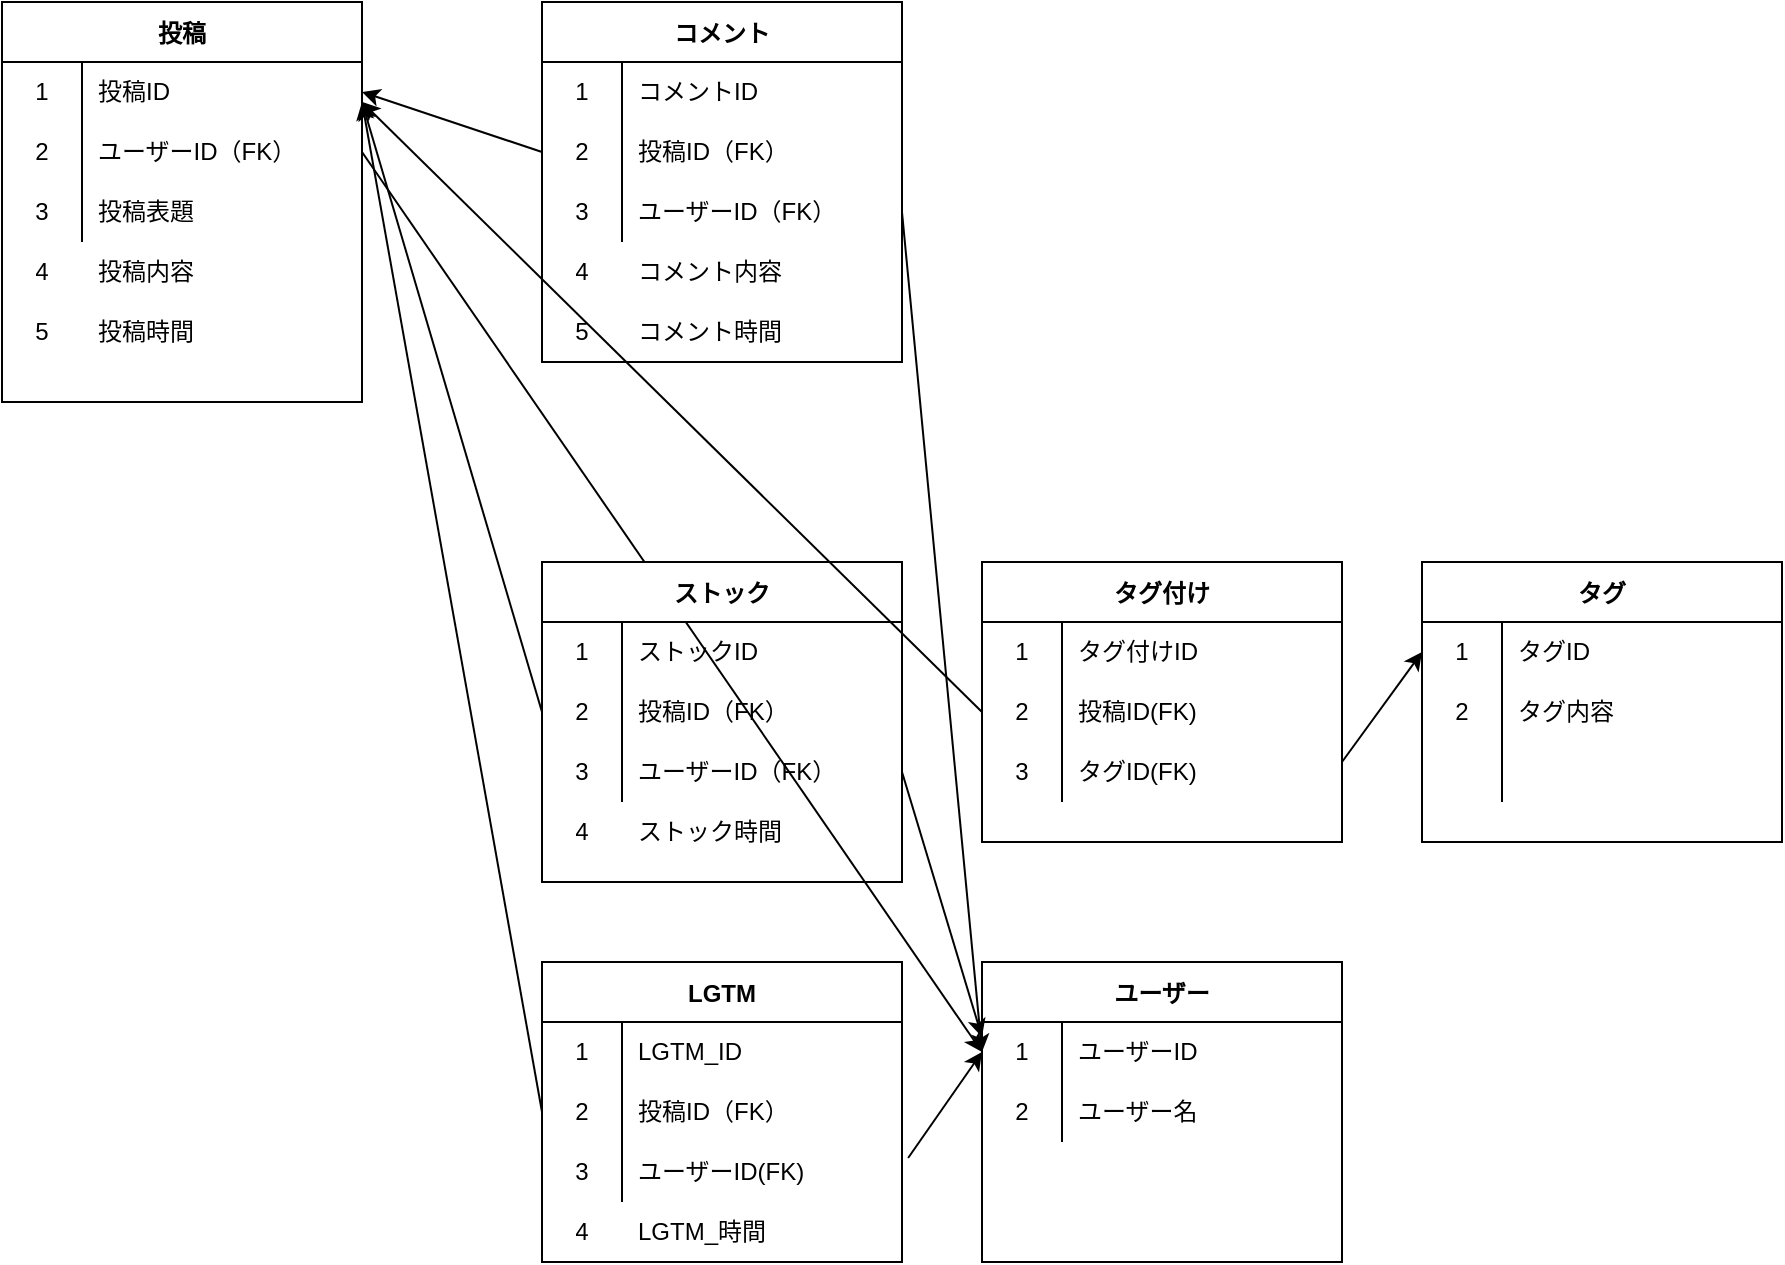 <mxfile version="17.5.0" type="device"><diagram id="URUoAkqywoLQOnohZlNV" name="Page-1"><mxGraphModel dx="946" dy="614" grid="1" gridSize="10" guides="1" tooltips="1" connect="1" arrows="1" fold="1" page="1" pageScale="1" pageWidth="1169" pageHeight="827" math="0" shadow="0"><root><mxCell id="0"/><mxCell id="1" parent="0"/><mxCell id="1YnVjA4-7KcpJ3XPoYUU-2" value="投稿" style="shape=table;startSize=30;container=1;collapsible=0;childLayout=tableLayout;fixedRows=1;rowLines=0;fontStyle=1;" vertex="1" parent="1"><mxGeometry x="120" y="80" width="180" height="200" as="geometry"/></mxCell><mxCell id="1YnVjA4-7KcpJ3XPoYUU-3" value="" style="shape=tableRow;horizontal=0;startSize=0;swimlaneHead=0;swimlaneBody=0;top=0;left=0;bottom=0;right=0;collapsible=0;dropTarget=0;fillColor=none;points=[[0,0.5],[1,0.5]];portConstraint=eastwest;" vertex="1" parent="1YnVjA4-7KcpJ3XPoYUU-2"><mxGeometry y="30" width="180" height="30" as="geometry"/></mxCell><mxCell id="1YnVjA4-7KcpJ3XPoYUU-4" value="1" style="shape=partialRectangle;html=1;whiteSpace=wrap;connectable=0;fillColor=none;top=0;left=0;bottom=0;right=0;overflow=hidden;pointerEvents=1;" vertex="1" parent="1YnVjA4-7KcpJ3XPoYUU-3"><mxGeometry width="40" height="30" as="geometry"><mxRectangle width="40" height="30" as="alternateBounds"/></mxGeometry></mxCell><mxCell id="1YnVjA4-7KcpJ3XPoYUU-5" value="投稿ID" style="shape=partialRectangle;html=1;whiteSpace=wrap;connectable=0;fillColor=none;top=0;left=0;bottom=0;right=0;align=left;spacingLeft=6;overflow=hidden;" vertex="1" parent="1YnVjA4-7KcpJ3XPoYUU-3"><mxGeometry x="40" width="140" height="30" as="geometry"><mxRectangle width="140" height="30" as="alternateBounds"/></mxGeometry></mxCell><mxCell id="1YnVjA4-7KcpJ3XPoYUU-6" value="" style="shape=tableRow;horizontal=0;startSize=0;swimlaneHead=0;swimlaneBody=0;top=0;left=0;bottom=0;right=0;collapsible=0;dropTarget=0;fillColor=none;points=[[0,0.5],[1,0.5]];portConstraint=eastwest;" vertex="1" parent="1YnVjA4-7KcpJ3XPoYUU-2"><mxGeometry y="60" width="180" height="30" as="geometry"/></mxCell><mxCell id="1YnVjA4-7KcpJ3XPoYUU-7" value="2" style="shape=partialRectangle;html=1;whiteSpace=wrap;connectable=0;fillColor=none;top=0;left=0;bottom=0;right=0;overflow=hidden;" vertex="1" parent="1YnVjA4-7KcpJ3XPoYUU-6"><mxGeometry width="40" height="30" as="geometry"><mxRectangle width="40" height="30" as="alternateBounds"/></mxGeometry></mxCell><mxCell id="1YnVjA4-7KcpJ3XPoYUU-8" value="ユーザーID（FK）" style="shape=partialRectangle;html=1;whiteSpace=wrap;connectable=0;fillColor=none;top=0;left=0;bottom=0;right=0;align=left;spacingLeft=6;overflow=hidden;" vertex="1" parent="1YnVjA4-7KcpJ3XPoYUU-6"><mxGeometry x="40" width="140" height="30" as="geometry"><mxRectangle width="140" height="30" as="alternateBounds"/></mxGeometry></mxCell><mxCell id="1YnVjA4-7KcpJ3XPoYUU-9" value="" style="shape=tableRow;horizontal=0;startSize=0;swimlaneHead=0;swimlaneBody=0;top=0;left=0;bottom=0;right=0;collapsible=0;dropTarget=0;fillColor=none;points=[[0,0.5],[1,0.5]];portConstraint=eastwest;" vertex="1" parent="1YnVjA4-7KcpJ3XPoYUU-2"><mxGeometry y="90" width="180" height="30" as="geometry"/></mxCell><mxCell id="1YnVjA4-7KcpJ3XPoYUU-10" value="3" style="shape=partialRectangle;html=1;whiteSpace=wrap;connectable=0;fillColor=none;top=0;left=0;bottom=0;right=0;overflow=hidden;" vertex="1" parent="1YnVjA4-7KcpJ3XPoYUU-9"><mxGeometry width="40" height="30" as="geometry"><mxRectangle width="40" height="30" as="alternateBounds"/></mxGeometry></mxCell><mxCell id="1YnVjA4-7KcpJ3XPoYUU-11" value="投稿表題" style="shape=partialRectangle;html=1;whiteSpace=wrap;connectable=0;fillColor=none;top=0;left=0;bottom=0;right=0;align=left;spacingLeft=6;overflow=hidden;" vertex="1" parent="1YnVjA4-7KcpJ3XPoYUU-9"><mxGeometry x="40" width="140" height="30" as="geometry"><mxRectangle width="140" height="30" as="alternateBounds"/></mxGeometry></mxCell><mxCell id="1YnVjA4-7KcpJ3XPoYUU-12" value="投稿内容" style="shape=partialRectangle;html=1;whiteSpace=wrap;connectable=0;fillColor=none;top=0;left=0;bottom=0;right=0;align=left;spacingLeft=6;overflow=hidden;" vertex="1" parent="1"><mxGeometry x="160" y="200" width="140" height="30" as="geometry"><mxRectangle width="140" height="30" as="alternateBounds"/></mxGeometry></mxCell><mxCell id="1YnVjA4-7KcpJ3XPoYUU-13" value="4" style="shape=partialRectangle;html=1;whiteSpace=wrap;connectable=0;fillColor=none;top=0;left=0;bottom=0;right=0;overflow=hidden;" vertex="1" parent="1"><mxGeometry x="120" y="200" width="40" height="30" as="geometry"><mxRectangle width="40" height="30" as="alternateBounds"/></mxGeometry></mxCell><mxCell id="1YnVjA4-7KcpJ3XPoYUU-14" value="5" style="shape=partialRectangle;html=1;whiteSpace=wrap;connectable=0;fillColor=none;top=0;left=0;bottom=0;right=0;overflow=hidden;" vertex="1" parent="1"><mxGeometry x="120" y="230" width="40" height="30" as="geometry"><mxRectangle width="40" height="30" as="alternateBounds"/></mxGeometry></mxCell><mxCell id="1YnVjA4-7KcpJ3XPoYUU-15" value="投稿時間" style="shape=partialRectangle;html=1;whiteSpace=wrap;connectable=0;fillColor=none;top=0;left=0;bottom=0;right=0;align=left;spacingLeft=6;overflow=hidden;" vertex="1" parent="1"><mxGeometry x="160" y="230" width="140" height="30" as="geometry"><mxRectangle width="140" height="30" as="alternateBounds"/></mxGeometry></mxCell><mxCell id="1YnVjA4-7KcpJ3XPoYUU-16" value="" style="shape=partialRectangle;html=1;whiteSpace=wrap;connectable=0;fillColor=none;top=0;left=0;bottom=0;right=0;align=left;spacingLeft=6;overflow=hidden;" vertex="1" parent="1"><mxGeometry x="160" y="260" width="140" height="30" as="geometry"><mxRectangle width="140" height="30" as="alternateBounds"/></mxGeometry></mxCell><mxCell id="1YnVjA4-7KcpJ3XPoYUU-18" value="" style="shape=partialRectangle;html=1;whiteSpace=wrap;connectable=0;fillColor=none;top=0;left=0;bottom=0;right=0;align=left;spacingLeft=6;overflow=hidden;" vertex="1" parent="1"><mxGeometry x="160" y="290" width="140" height="30" as="geometry"><mxRectangle width="140" height="30" as="alternateBounds"/></mxGeometry></mxCell><mxCell id="1YnVjA4-7KcpJ3XPoYUU-19" value="" style="shape=partialRectangle;html=1;whiteSpace=wrap;connectable=0;fillColor=none;top=0;left=0;bottom=0;right=0;overflow=hidden;" vertex="1" parent="1"><mxGeometry x="120" y="290" width="40" height="30" as="geometry"><mxRectangle width="40" height="30" as="alternateBounds"/></mxGeometry></mxCell><mxCell id="1YnVjA4-7KcpJ3XPoYUU-20" value="タグ付け" style="shape=table;startSize=30;container=1;collapsible=0;childLayout=tableLayout;fixedRows=1;rowLines=0;fontStyle=1;" vertex="1" parent="1"><mxGeometry x="610" y="360" width="180" height="140" as="geometry"/></mxCell><mxCell id="1YnVjA4-7KcpJ3XPoYUU-21" value="" style="shape=tableRow;horizontal=0;startSize=0;swimlaneHead=0;swimlaneBody=0;top=0;left=0;bottom=0;right=0;collapsible=0;dropTarget=0;fillColor=none;points=[[0,0.5],[1,0.5]];portConstraint=eastwest;" vertex="1" parent="1YnVjA4-7KcpJ3XPoYUU-20"><mxGeometry y="30" width="180" height="30" as="geometry"/></mxCell><mxCell id="1YnVjA4-7KcpJ3XPoYUU-22" value="1" style="shape=partialRectangle;html=1;whiteSpace=wrap;connectable=0;fillColor=none;top=0;left=0;bottom=0;right=0;overflow=hidden;pointerEvents=1;" vertex="1" parent="1YnVjA4-7KcpJ3XPoYUU-21"><mxGeometry width="40" height="30" as="geometry"><mxRectangle width="40" height="30" as="alternateBounds"/></mxGeometry></mxCell><mxCell id="1YnVjA4-7KcpJ3XPoYUU-23" value="タグ付けID" style="shape=partialRectangle;html=1;whiteSpace=wrap;connectable=0;fillColor=none;top=0;left=0;bottom=0;right=0;align=left;spacingLeft=6;overflow=hidden;" vertex="1" parent="1YnVjA4-7KcpJ3XPoYUU-21"><mxGeometry x="40" width="140" height="30" as="geometry"><mxRectangle width="140" height="30" as="alternateBounds"/></mxGeometry></mxCell><mxCell id="1YnVjA4-7KcpJ3XPoYUU-24" value="" style="shape=tableRow;horizontal=0;startSize=0;swimlaneHead=0;swimlaneBody=0;top=0;left=0;bottom=0;right=0;collapsible=0;dropTarget=0;fillColor=none;points=[[0,0.5],[1,0.5]];portConstraint=eastwest;" vertex="1" parent="1YnVjA4-7KcpJ3XPoYUU-20"><mxGeometry y="60" width="180" height="30" as="geometry"/></mxCell><mxCell id="1YnVjA4-7KcpJ3XPoYUU-25" value="2" style="shape=partialRectangle;html=1;whiteSpace=wrap;connectable=0;fillColor=none;top=0;left=0;bottom=0;right=0;overflow=hidden;" vertex="1" parent="1YnVjA4-7KcpJ3XPoYUU-24"><mxGeometry width="40" height="30" as="geometry"><mxRectangle width="40" height="30" as="alternateBounds"/></mxGeometry></mxCell><mxCell id="1YnVjA4-7KcpJ3XPoYUU-26" value="投稿ID(FK)" style="shape=partialRectangle;html=1;whiteSpace=wrap;connectable=0;fillColor=none;top=0;left=0;bottom=0;right=0;align=left;spacingLeft=6;overflow=hidden;" vertex="1" parent="1YnVjA4-7KcpJ3XPoYUU-24"><mxGeometry x="40" width="140" height="30" as="geometry"><mxRectangle width="140" height="30" as="alternateBounds"/></mxGeometry></mxCell><mxCell id="1YnVjA4-7KcpJ3XPoYUU-27" value="" style="shape=tableRow;horizontal=0;startSize=0;swimlaneHead=0;swimlaneBody=0;top=0;left=0;bottom=0;right=0;collapsible=0;dropTarget=0;fillColor=none;points=[[0,0.5],[1,0.5]];portConstraint=eastwest;" vertex="1" parent="1YnVjA4-7KcpJ3XPoYUU-20"><mxGeometry y="90" width="180" height="30" as="geometry"/></mxCell><mxCell id="1YnVjA4-7KcpJ3XPoYUU-28" value="" style="shape=partialRectangle;html=1;whiteSpace=wrap;connectable=0;fillColor=none;top=0;left=0;bottom=0;right=0;overflow=hidden;" vertex="1" parent="1YnVjA4-7KcpJ3XPoYUU-27"><mxGeometry width="40" height="30" as="geometry"><mxRectangle width="40" height="30" as="alternateBounds"/></mxGeometry></mxCell><mxCell id="1YnVjA4-7KcpJ3XPoYUU-29" value="タグID(FK)" style="shape=partialRectangle;html=1;whiteSpace=wrap;connectable=0;fillColor=none;top=0;left=0;bottom=0;right=0;align=left;spacingLeft=6;overflow=hidden;" vertex="1" parent="1YnVjA4-7KcpJ3XPoYUU-27"><mxGeometry x="40" width="140" height="30" as="geometry"><mxRectangle width="140" height="30" as="alternateBounds"/></mxGeometry></mxCell><mxCell id="1YnVjA4-7KcpJ3XPoYUU-40" value="4" style="shape=partialRectangle;html=1;whiteSpace=wrap;connectable=0;fillColor=none;top=0;left=0;bottom=0;right=0;overflow=hidden;" vertex="1" parent="1"><mxGeometry x="390" y="200" width="40" height="30" as="geometry"><mxRectangle width="40" height="30" as="alternateBounds"/></mxGeometry></mxCell><mxCell id="1YnVjA4-7KcpJ3XPoYUU-41" value="コメント内容" style="shape=partialRectangle;html=1;whiteSpace=wrap;connectable=0;fillColor=none;top=0;left=0;bottom=0;right=0;align=left;spacingLeft=6;overflow=hidden;" vertex="1" parent="1"><mxGeometry x="430" y="200" width="140" height="30" as="geometry"><mxRectangle width="140" height="30" as="alternateBounds"/></mxGeometry></mxCell><mxCell id="1YnVjA4-7KcpJ3XPoYUU-42" value="LGTM" style="shape=table;startSize=30;container=1;collapsible=0;childLayout=tableLayout;fixedRows=1;rowLines=0;fontStyle=1;" vertex="1" parent="1"><mxGeometry x="390" y="560" width="180" height="150" as="geometry"/></mxCell><mxCell id="1YnVjA4-7KcpJ3XPoYUU-43" value="" style="shape=tableRow;horizontal=0;startSize=0;swimlaneHead=0;swimlaneBody=0;top=0;left=0;bottom=0;right=0;collapsible=0;dropTarget=0;fillColor=none;points=[[0,0.5],[1,0.5]];portConstraint=eastwest;" vertex="1" parent="1YnVjA4-7KcpJ3XPoYUU-42"><mxGeometry y="30" width="180" height="30" as="geometry"/></mxCell><mxCell id="1YnVjA4-7KcpJ3XPoYUU-44" value="1" style="shape=partialRectangle;html=1;whiteSpace=wrap;connectable=0;fillColor=none;top=0;left=0;bottom=0;right=0;overflow=hidden;pointerEvents=1;" vertex="1" parent="1YnVjA4-7KcpJ3XPoYUU-43"><mxGeometry width="40" height="30" as="geometry"><mxRectangle width="40" height="30" as="alternateBounds"/></mxGeometry></mxCell><mxCell id="1YnVjA4-7KcpJ3XPoYUU-45" value="LGTM_ID" style="shape=partialRectangle;html=1;whiteSpace=wrap;connectable=0;fillColor=none;top=0;left=0;bottom=0;right=0;align=left;spacingLeft=6;overflow=hidden;" vertex="1" parent="1YnVjA4-7KcpJ3XPoYUU-43"><mxGeometry x="40" width="140" height="30" as="geometry"><mxRectangle width="140" height="30" as="alternateBounds"/></mxGeometry></mxCell><mxCell id="1YnVjA4-7KcpJ3XPoYUU-46" value="" style="shape=tableRow;horizontal=0;startSize=0;swimlaneHead=0;swimlaneBody=0;top=0;left=0;bottom=0;right=0;collapsible=0;dropTarget=0;fillColor=none;points=[[0,0.5],[1,0.5]];portConstraint=eastwest;" vertex="1" parent="1YnVjA4-7KcpJ3XPoYUU-42"><mxGeometry y="60" width="180" height="30" as="geometry"/></mxCell><mxCell id="1YnVjA4-7KcpJ3XPoYUU-47" value="2" style="shape=partialRectangle;html=1;whiteSpace=wrap;connectable=0;fillColor=none;top=0;left=0;bottom=0;right=0;overflow=hidden;" vertex="1" parent="1YnVjA4-7KcpJ3XPoYUU-46"><mxGeometry width="40" height="30" as="geometry"><mxRectangle width="40" height="30" as="alternateBounds"/></mxGeometry></mxCell><mxCell id="1YnVjA4-7KcpJ3XPoYUU-48" value="投稿ID（FK）" style="shape=partialRectangle;html=1;whiteSpace=wrap;connectable=0;fillColor=none;top=0;left=0;bottom=0;right=0;align=left;spacingLeft=6;overflow=hidden;" vertex="1" parent="1YnVjA4-7KcpJ3XPoYUU-46"><mxGeometry x="40" width="140" height="30" as="geometry"><mxRectangle width="140" height="30" as="alternateBounds"/></mxGeometry></mxCell><mxCell id="1YnVjA4-7KcpJ3XPoYUU-49" value="" style="shape=tableRow;horizontal=0;startSize=0;swimlaneHead=0;swimlaneBody=0;top=0;left=0;bottom=0;right=0;collapsible=0;dropTarget=0;fillColor=none;points=[[0,0.5],[1,0.5]];portConstraint=eastwest;" vertex="1" parent="1YnVjA4-7KcpJ3XPoYUU-42"><mxGeometry y="90" width="180" height="30" as="geometry"/></mxCell><mxCell id="1YnVjA4-7KcpJ3XPoYUU-50" value="3" style="shape=partialRectangle;html=1;whiteSpace=wrap;connectable=0;fillColor=none;top=0;left=0;bottom=0;right=0;overflow=hidden;" vertex="1" parent="1YnVjA4-7KcpJ3XPoYUU-49"><mxGeometry width="40" height="30" as="geometry"><mxRectangle width="40" height="30" as="alternateBounds"/></mxGeometry></mxCell><mxCell id="1YnVjA4-7KcpJ3XPoYUU-51" value="ユーザーID(FK)" style="shape=partialRectangle;html=1;whiteSpace=wrap;connectable=0;fillColor=none;top=0;left=0;bottom=0;right=0;align=left;spacingLeft=6;overflow=hidden;" vertex="1" parent="1YnVjA4-7KcpJ3XPoYUU-49"><mxGeometry x="40" width="140" height="30" as="geometry"><mxRectangle width="140" height="30" as="alternateBounds"/></mxGeometry></mxCell><mxCell id="1YnVjA4-7KcpJ3XPoYUU-62" value="ユーザー" style="shape=table;startSize=30;container=1;collapsible=0;childLayout=tableLayout;fixedRows=1;rowLines=0;fontStyle=1;" vertex="1" parent="1"><mxGeometry x="610" y="560" width="180" height="150" as="geometry"/></mxCell><mxCell id="1YnVjA4-7KcpJ3XPoYUU-63" value="" style="shape=tableRow;horizontal=0;startSize=0;swimlaneHead=0;swimlaneBody=0;top=0;left=0;bottom=0;right=0;collapsible=0;dropTarget=0;fillColor=none;points=[[0,0.5],[1,0.5]];portConstraint=eastwest;" vertex="1" parent="1YnVjA4-7KcpJ3XPoYUU-62"><mxGeometry y="30" width="180" height="30" as="geometry"/></mxCell><mxCell id="1YnVjA4-7KcpJ3XPoYUU-64" value="1" style="shape=partialRectangle;html=1;whiteSpace=wrap;connectable=0;fillColor=none;top=0;left=0;bottom=0;right=0;overflow=hidden;pointerEvents=1;" vertex="1" parent="1YnVjA4-7KcpJ3XPoYUU-63"><mxGeometry width="40" height="30" as="geometry"><mxRectangle width="40" height="30" as="alternateBounds"/></mxGeometry></mxCell><mxCell id="1YnVjA4-7KcpJ3XPoYUU-65" value="ユーザーID" style="shape=partialRectangle;html=1;whiteSpace=wrap;connectable=0;fillColor=none;top=0;left=0;bottom=0;right=0;align=left;spacingLeft=6;overflow=hidden;" vertex="1" parent="1YnVjA4-7KcpJ3XPoYUU-63"><mxGeometry x="40" width="140" height="30" as="geometry"><mxRectangle width="140" height="30" as="alternateBounds"/></mxGeometry></mxCell><mxCell id="1YnVjA4-7KcpJ3XPoYUU-66" value="" style="shape=tableRow;horizontal=0;startSize=0;swimlaneHead=0;swimlaneBody=0;top=0;left=0;bottom=0;right=0;collapsible=0;dropTarget=0;fillColor=none;points=[[0,0.5],[1,0.5]];portConstraint=eastwest;" vertex="1" parent="1YnVjA4-7KcpJ3XPoYUU-62"><mxGeometry y="60" width="180" height="30" as="geometry"/></mxCell><mxCell id="1YnVjA4-7KcpJ3XPoYUU-67" value="2" style="shape=partialRectangle;html=1;whiteSpace=wrap;connectable=0;fillColor=none;top=0;left=0;bottom=0;right=0;overflow=hidden;" vertex="1" parent="1YnVjA4-7KcpJ3XPoYUU-66"><mxGeometry width="40" height="30" as="geometry"><mxRectangle width="40" height="30" as="alternateBounds"/></mxGeometry></mxCell><mxCell id="1YnVjA4-7KcpJ3XPoYUU-68" value="ユーザー名" style="shape=partialRectangle;html=1;whiteSpace=wrap;connectable=0;fillColor=none;top=0;left=0;bottom=0;right=0;align=left;spacingLeft=6;overflow=hidden;" vertex="1" parent="1YnVjA4-7KcpJ3XPoYUU-66"><mxGeometry x="40" width="140" height="30" as="geometry"><mxRectangle width="140" height="30" as="alternateBounds"/></mxGeometry></mxCell><mxCell id="1YnVjA4-7KcpJ3XPoYUU-72" value="4" style="shape=partialRectangle;html=1;whiteSpace=wrap;connectable=0;fillColor=none;top=0;left=0;bottom=0;right=0;overflow=hidden;" vertex="1" parent="1"><mxGeometry x="390" y="680" width="40" height="30" as="geometry"><mxRectangle width="40" height="30" as="alternateBounds"/></mxGeometry></mxCell><mxCell id="1YnVjA4-7KcpJ3XPoYUU-73" value="LGTM_時間" style="shape=partialRectangle;html=1;whiteSpace=wrap;connectable=0;fillColor=none;top=0;left=0;bottom=0;right=0;align=left;spacingLeft=6;overflow=hidden;" vertex="1" parent="1"><mxGeometry x="430" y="680" width="140" height="30" as="geometry"><mxRectangle width="140" height="30" as="alternateBounds"/></mxGeometry></mxCell><mxCell id="1YnVjA4-7KcpJ3XPoYUU-74" value="5" style="shape=partialRectangle;html=1;whiteSpace=wrap;connectable=0;fillColor=none;top=0;left=0;bottom=0;right=0;overflow=hidden;" vertex="1" parent="1"><mxGeometry x="390" y="230" width="40" height="30" as="geometry"><mxRectangle width="40" height="30" as="alternateBounds"/></mxGeometry></mxCell><mxCell id="1YnVjA4-7KcpJ3XPoYUU-75" value="コメント時間" style="shape=partialRectangle;html=1;whiteSpace=wrap;connectable=0;fillColor=none;top=0;left=0;bottom=0;right=0;align=left;spacingLeft=6;overflow=hidden;" vertex="1" parent="1"><mxGeometry x="430" y="230" width="140" height="30" as="geometry"><mxRectangle width="140" height="30" as="alternateBounds"/></mxGeometry></mxCell><mxCell id="1YnVjA4-7KcpJ3XPoYUU-76" value="" style="endArrow=classic;html=1;rounded=0;entryX=1;entryY=0.5;entryDx=0;entryDy=0;exitX=0;exitY=0.5;exitDx=0;exitDy=0;" edge="1" parent="1" source="1YnVjA4-7KcpJ3XPoYUU-34" target="1YnVjA4-7KcpJ3XPoYUU-3"><mxGeometry width="50" height="50" relative="1" as="geometry"><mxPoint x="390" y="160" as="sourcePoint"/><mxPoint x="440" y="110" as="targetPoint"/></mxGeometry></mxCell><mxCell id="1YnVjA4-7KcpJ3XPoYUU-78" value="" style="endArrow=classic;html=1;rounded=0;exitX=0;exitY=0.5;exitDx=0;exitDy=0;" edge="1" parent="1" source="1YnVjA4-7KcpJ3XPoYUU-56"><mxGeometry width="50" height="50" relative="1" as="geometry"><mxPoint x="310" y="165" as="sourcePoint"/><mxPoint x="300" y="130" as="targetPoint"/></mxGeometry></mxCell><mxCell id="1YnVjA4-7KcpJ3XPoYUU-79" value="" style="endArrow=classic;html=1;rounded=0;entryX=0;entryY=0.5;entryDx=0;entryDy=0;exitX=1;exitY=0.5;exitDx=0;exitDy=0;" edge="1" parent="1" source="1YnVjA4-7KcpJ3XPoYUU-6" target="1YnVjA4-7KcpJ3XPoYUU-63"><mxGeometry width="50" height="50" relative="1" as="geometry"><mxPoint x="320" y="160" as="sourcePoint"/><mxPoint x="310" y="140" as="targetPoint"/></mxGeometry></mxCell><mxCell id="1YnVjA4-7KcpJ3XPoYUU-80" value="" style="endArrow=classic;html=1;rounded=0;exitX=1;exitY=0.5;exitDx=0;exitDy=0;entryX=0;entryY=0.25;entryDx=0;entryDy=0;" edge="1" parent="1" source="1YnVjA4-7KcpJ3XPoYUU-59" target="1YnVjA4-7KcpJ3XPoYUU-62"><mxGeometry width="50" height="50" relative="1" as="geometry"><mxPoint x="310" y="165" as="sourcePoint"/><mxPoint x="620" y="440" as="targetPoint"/></mxGeometry></mxCell><mxCell id="1YnVjA4-7KcpJ3XPoYUU-52" value="ストック" style="shape=table;startSize=30;container=1;collapsible=0;childLayout=tableLayout;fixedRows=1;rowLines=0;fontStyle=1;" vertex="1" parent="1"><mxGeometry x="390" y="360" width="180" height="160" as="geometry"/></mxCell><mxCell id="1YnVjA4-7KcpJ3XPoYUU-53" value="" style="shape=tableRow;horizontal=0;startSize=0;swimlaneHead=0;swimlaneBody=0;top=0;left=0;bottom=0;right=0;collapsible=0;dropTarget=0;fillColor=none;points=[[0,0.5],[1,0.5]];portConstraint=eastwest;" vertex="1" parent="1YnVjA4-7KcpJ3XPoYUU-52"><mxGeometry y="30" width="180" height="30" as="geometry"/></mxCell><mxCell id="1YnVjA4-7KcpJ3XPoYUU-54" value="1" style="shape=partialRectangle;html=1;whiteSpace=wrap;connectable=0;fillColor=none;top=0;left=0;bottom=0;right=0;overflow=hidden;pointerEvents=1;" vertex="1" parent="1YnVjA4-7KcpJ3XPoYUU-53"><mxGeometry width="40" height="30" as="geometry"><mxRectangle width="40" height="30" as="alternateBounds"/></mxGeometry></mxCell><mxCell id="1YnVjA4-7KcpJ3XPoYUU-55" value="ストックID" style="shape=partialRectangle;html=1;whiteSpace=wrap;connectable=0;fillColor=none;top=0;left=0;bottom=0;right=0;align=left;spacingLeft=6;overflow=hidden;" vertex="1" parent="1YnVjA4-7KcpJ3XPoYUU-53"><mxGeometry x="40" width="140" height="30" as="geometry"><mxRectangle width="140" height="30" as="alternateBounds"/></mxGeometry></mxCell><mxCell id="1YnVjA4-7KcpJ3XPoYUU-56" value="" style="shape=tableRow;horizontal=0;startSize=0;swimlaneHead=0;swimlaneBody=0;top=0;left=0;bottom=0;right=0;collapsible=0;dropTarget=0;fillColor=none;points=[[0,0.5],[1,0.5]];portConstraint=eastwest;" vertex="1" parent="1YnVjA4-7KcpJ3XPoYUU-52"><mxGeometry y="60" width="180" height="30" as="geometry"/></mxCell><mxCell id="1YnVjA4-7KcpJ3XPoYUU-57" value="2" style="shape=partialRectangle;html=1;whiteSpace=wrap;connectable=0;fillColor=none;top=0;left=0;bottom=0;right=0;overflow=hidden;" vertex="1" parent="1YnVjA4-7KcpJ3XPoYUU-56"><mxGeometry width="40" height="30" as="geometry"><mxRectangle width="40" height="30" as="alternateBounds"/></mxGeometry></mxCell><mxCell id="1YnVjA4-7KcpJ3XPoYUU-58" value="投稿ID（FK）" style="shape=partialRectangle;html=1;whiteSpace=wrap;connectable=0;fillColor=none;top=0;left=0;bottom=0;right=0;align=left;spacingLeft=6;overflow=hidden;" vertex="1" parent="1YnVjA4-7KcpJ3XPoYUU-56"><mxGeometry x="40" width="140" height="30" as="geometry"><mxRectangle width="140" height="30" as="alternateBounds"/></mxGeometry></mxCell><mxCell id="1YnVjA4-7KcpJ3XPoYUU-59" value="" style="shape=tableRow;horizontal=0;startSize=0;swimlaneHead=0;swimlaneBody=0;top=0;left=0;bottom=0;right=0;collapsible=0;dropTarget=0;fillColor=none;points=[[0,0.5],[1,0.5]];portConstraint=eastwest;" vertex="1" parent="1YnVjA4-7KcpJ3XPoYUU-52"><mxGeometry y="90" width="180" height="30" as="geometry"/></mxCell><mxCell id="1YnVjA4-7KcpJ3XPoYUU-60" value="3" style="shape=partialRectangle;html=1;whiteSpace=wrap;connectable=0;fillColor=none;top=0;left=0;bottom=0;right=0;overflow=hidden;" vertex="1" parent="1YnVjA4-7KcpJ3XPoYUU-59"><mxGeometry width="40" height="30" as="geometry"><mxRectangle width="40" height="30" as="alternateBounds"/></mxGeometry></mxCell><mxCell id="1YnVjA4-7KcpJ3XPoYUU-61" value="&lt;span&gt;ユーザーID（FK）&lt;/span&gt;" style="shape=partialRectangle;html=1;whiteSpace=wrap;connectable=0;fillColor=none;top=0;left=0;bottom=0;right=0;align=left;spacingLeft=6;overflow=hidden;" vertex="1" parent="1YnVjA4-7KcpJ3XPoYUU-59"><mxGeometry x="40" width="140" height="30" as="geometry"><mxRectangle width="140" height="30" as="alternateBounds"/></mxGeometry></mxCell><mxCell id="1YnVjA4-7KcpJ3XPoYUU-83" value="ストック時間" style="shape=partialRectangle;html=1;whiteSpace=wrap;connectable=0;fillColor=none;top=0;left=0;bottom=0;right=0;align=left;spacingLeft=6;overflow=hidden;" vertex="1" parent="1"><mxGeometry x="430" y="480" width="140" height="30" as="geometry"><mxRectangle width="140" height="30" as="alternateBounds"/></mxGeometry></mxCell><mxCell id="1YnVjA4-7KcpJ3XPoYUU-84" value="4" style="shape=partialRectangle;html=1;whiteSpace=wrap;connectable=0;fillColor=none;top=0;left=0;bottom=0;right=0;overflow=hidden;" vertex="1" parent="1"><mxGeometry x="390" y="480" width="40" height="30" as="geometry"><mxRectangle width="40" height="30" as="alternateBounds"/></mxGeometry></mxCell><mxCell id="1YnVjA4-7KcpJ3XPoYUU-85" value="" style="endArrow=classic;html=1;rounded=0;exitX=0;exitY=0.5;exitDx=0;exitDy=0;" edge="1" parent="1"><mxGeometry width="50" height="50" relative="1" as="geometry"><mxPoint x="390" y="635" as="sourcePoint"/><mxPoint x="300" y="130" as="targetPoint"/></mxGeometry></mxCell><mxCell id="1YnVjA4-7KcpJ3XPoYUU-86" value="" style="endArrow=classic;html=1;rounded=0;exitX=1.017;exitY=0.267;exitDx=0;exitDy=0;entryX=0;entryY=0.5;entryDx=0;entryDy=0;exitPerimeter=0;" edge="1" parent="1" source="1YnVjA4-7KcpJ3XPoYUU-49" target="1YnVjA4-7KcpJ3XPoYUU-63"><mxGeometry width="50" height="50" relative="1" as="geometry"><mxPoint x="580" y="475" as="sourcePoint"/><mxPoint x="628.92" y="458.01" as="targetPoint"/></mxGeometry></mxCell><mxCell id="1YnVjA4-7KcpJ3XPoYUU-87" value="3" style="shape=partialRectangle;html=1;whiteSpace=wrap;connectable=0;fillColor=none;top=0;left=0;bottom=0;right=0;overflow=hidden;" vertex="1" parent="1"><mxGeometry x="610" y="450" width="40" height="30" as="geometry"><mxRectangle width="40" height="30" as="alternateBounds"/></mxGeometry></mxCell><mxCell id="1YnVjA4-7KcpJ3XPoYUU-88" value="" style="endArrow=classic;html=1;rounded=0;exitX=0;exitY=0.5;exitDx=0;exitDy=0;" edge="1" parent="1" source="1YnVjA4-7KcpJ3XPoYUU-24"><mxGeometry width="50" height="50" relative="1" as="geometry"><mxPoint x="400" y="165" as="sourcePoint"/><mxPoint x="300" y="130" as="targetPoint"/></mxGeometry></mxCell><mxCell id="1YnVjA4-7KcpJ3XPoYUU-30" value="コメント" style="shape=table;startSize=30;container=1;collapsible=0;childLayout=tableLayout;fixedRows=1;rowLines=0;fontStyle=1;" vertex="1" parent="1"><mxGeometry x="390" y="80" width="180" height="180" as="geometry"/></mxCell><mxCell id="1YnVjA4-7KcpJ3XPoYUU-31" value="" style="shape=tableRow;horizontal=0;startSize=0;swimlaneHead=0;swimlaneBody=0;top=0;left=0;bottom=0;right=0;collapsible=0;dropTarget=0;fillColor=none;points=[[0,0.5],[1,0.5]];portConstraint=eastwest;" vertex="1" parent="1YnVjA4-7KcpJ3XPoYUU-30"><mxGeometry y="30" width="180" height="30" as="geometry"/></mxCell><mxCell id="1YnVjA4-7KcpJ3XPoYUU-32" value="1" style="shape=partialRectangle;html=1;whiteSpace=wrap;connectable=0;fillColor=none;top=0;left=0;bottom=0;right=0;overflow=hidden;pointerEvents=1;" vertex="1" parent="1YnVjA4-7KcpJ3XPoYUU-31"><mxGeometry width="40" height="30" as="geometry"><mxRectangle width="40" height="30" as="alternateBounds"/></mxGeometry></mxCell><mxCell id="1YnVjA4-7KcpJ3XPoYUU-33" value="コメントID" style="shape=partialRectangle;html=1;whiteSpace=wrap;connectable=0;fillColor=none;top=0;left=0;bottom=0;right=0;align=left;spacingLeft=6;overflow=hidden;" vertex="1" parent="1YnVjA4-7KcpJ3XPoYUU-31"><mxGeometry x="40" width="140" height="30" as="geometry"><mxRectangle width="140" height="30" as="alternateBounds"/></mxGeometry></mxCell><mxCell id="1YnVjA4-7KcpJ3XPoYUU-34" value="" style="shape=tableRow;horizontal=0;startSize=0;swimlaneHead=0;swimlaneBody=0;top=0;left=0;bottom=0;right=0;collapsible=0;dropTarget=0;fillColor=none;points=[[0,0.5],[1,0.5]];portConstraint=eastwest;" vertex="1" parent="1YnVjA4-7KcpJ3XPoYUU-30"><mxGeometry y="60" width="180" height="30" as="geometry"/></mxCell><mxCell id="1YnVjA4-7KcpJ3XPoYUU-35" value="2" style="shape=partialRectangle;html=1;whiteSpace=wrap;connectable=0;fillColor=none;top=0;left=0;bottom=0;right=0;overflow=hidden;" vertex="1" parent="1YnVjA4-7KcpJ3XPoYUU-34"><mxGeometry width="40" height="30" as="geometry"><mxRectangle width="40" height="30" as="alternateBounds"/></mxGeometry></mxCell><mxCell id="1YnVjA4-7KcpJ3XPoYUU-36" value="投稿ID（FK）" style="shape=partialRectangle;html=1;whiteSpace=wrap;connectable=0;fillColor=none;top=0;left=0;bottom=0;right=0;align=left;spacingLeft=6;overflow=hidden;" vertex="1" parent="1YnVjA4-7KcpJ3XPoYUU-34"><mxGeometry x="40" width="140" height="30" as="geometry"><mxRectangle width="140" height="30" as="alternateBounds"/></mxGeometry></mxCell><mxCell id="1YnVjA4-7KcpJ3XPoYUU-37" value="" style="shape=tableRow;horizontal=0;startSize=0;swimlaneHead=0;swimlaneBody=0;top=0;left=0;bottom=0;right=0;collapsible=0;dropTarget=0;fillColor=none;points=[[0,0.5],[1,0.5]];portConstraint=eastwest;" vertex="1" parent="1YnVjA4-7KcpJ3XPoYUU-30"><mxGeometry y="90" width="180" height="30" as="geometry"/></mxCell><mxCell id="1YnVjA4-7KcpJ3XPoYUU-38" value="3" style="shape=partialRectangle;html=1;whiteSpace=wrap;connectable=0;fillColor=none;top=0;left=0;bottom=0;right=0;overflow=hidden;" vertex="1" parent="1YnVjA4-7KcpJ3XPoYUU-37"><mxGeometry width="40" height="30" as="geometry"><mxRectangle width="40" height="30" as="alternateBounds"/></mxGeometry></mxCell><mxCell id="1YnVjA4-7KcpJ3XPoYUU-39" value="ユーザーID（FK）" style="shape=partialRectangle;html=1;whiteSpace=wrap;connectable=0;fillColor=none;top=0;left=0;bottom=0;right=0;align=left;spacingLeft=6;overflow=hidden;" vertex="1" parent="1YnVjA4-7KcpJ3XPoYUU-37"><mxGeometry x="40" width="140" height="30" as="geometry"><mxRectangle width="140" height="30" as="alternateBounds"/></mxGeometry></mxCell><mxCell id="1YnVjA4-7KcpJ3XPoYUU-90" value="" style="endArrow=classic;html=1;rounded=0;exitX=1;exitY=0.5;exitDx=0;exitDy=0;entryX=0;entryY=0.5;entryDx=0;entryDy=0;" edge="1" parent="1" source="1YnVjA4-7KcpJ3XPoYUU-37" target="1YnVjA4-7KcpJ3XPoYUU-63"><mxGeometry width="50" height="50" relative="1" as="geometry"><mxPoint x="580" y="475" as="sourcePoint"/><mxPoint x="630" y="450" as="targetPoint"/></mxGeometry></mxCell><mxCell id="1YnVjA4-7KcpJ3XPoYUU-91" value="タグ" style="shape=table;startSize=30;container=1;collapsible=0;childLayout=tableLayout;fixedRows=1;rowLines=0;fontStyle=1;" vertex="1" parent="1"><mxGeometry x="830" y="360" width="180" height="140" as="geometry"/></mxCell><mxCell id="1YnVjA4-7KcpJ3XPoYUU-92" value="" style="shape=tableRow;horizontal=0;startSize=0;swimlaneHead=0;swimlaneBody=0;top=0;left=0;bottom=0;right=0;collapsible=0;dropTarget=0;fillColor=none;points=[[0,0.5],[1,0.5]];portConstraint=eastwest;" vertex="1" parent="1YnVjA4-7KcpJ3XPoYUU-91"><mxGeometry y="30" width="180" height="30" as="geometry"/></mxCell><mxCell id="1YnVjA4-7KcpJ3XPoYUU-93" value="1" style="shape=partialRectangle;html=1;whiteSpace=wrap;connectable=0;fillColor=none;top=0;left=0;bottom=0;right=0;overflow=hidden;pointerEvents=1;" vertex="1" parent="1YnVjA4-7KcpJ3XPoYUU-92"><mxGeometry width="40" height="30" as="geometry"><mxRectangle width="40" height="30" as="alternateBounds"/></mxGeometry></mxCell><mxCell id="1YnVjA4-7KcpJ3XPoYUU-94" value="タグID" style="shape=partialRectangle;html=1;whiteSpace=wrap;connectable=0;fillColor=none;top=0;left=0;bottom=0;right=0;align=left;spacingLeft=6;overflow=hidden;" vertex="1" parent="1YnVjA4-7KcpJ3XPoYUU-92"><mxGeometry x="40" width="140" height="30" as="geometry"><mxRectangle width="140" height="30" as="alternateBounds"/></mxGeometry></mxCell><mxCell id="1YnVjA4-7KcpJ3XPoYUU-95" value="" style="shape=tableRow;horizontal=0;startSize=0;swimlaneHead=0;swimlaneBody=0;top=0;left=0;bottom=0;right=0;collapsible=0;dropTarget=0;fillColor=none;points=[[0,0.5],[1,0.5]];portConstraint=eastwest;" vertex="1" parent="1YnVjA4-7KcpJ3XPoYUU-91"><mxGeometry y="60" width="180" height="30" as="geometry"/></mxCell><mxCell id="1YnVjA4-7KcpJ3XPoYUU-96" value="2" style="shape=partialRectangle;html=1;whiteSpace=wrap;connectable=0;fillColor=none;top=0;left=0;bottom=0;right=0;overflow=hidden;" vertex="1" parent="1YnVjA4-7KcpJ3XPoYUU-95"><mxGeometry width="40" height="30" as="geometry"><mxRectangle width="40" height="30" as="alternateBounds"/></mxGeometry></mxCell><mxCell id="1YnVjA4-7KcpJ3XPoYUU-97" value="タグ内容" style="shape=partialRectangle;html=1;whiteSpace=wrap;connectable=0;fillColor=none;top=0;left=0;bottom=0;right=0;align=left;spacingLeft=6;overflow=hidden;" vertex="1" parent="1YnVjA4-7KcpJ3XPoYUU-95"><mxGeometry x="40" width="140" height="30" as="geometry"><mxRectangle width="140" height="30" as="alternateBounds"/></mxGeometry></mxCell><mxCell id="1YnVjA4-7KcpJ3XPoYUU-98" value="" style="shape=tableRow;horizontal=0;startSize=0;swimlaneHead=0;swimlaneBody=0;top=0;left=0;bottom=0;right=0;collapsible=0;dropTarget=0;fillColor=none;points=[[0,0.5],[1,0.5]];portConstraint=eastwest;" vertex="1" parent="1YnVjA4-7KcpJ3XPoYUU-91"><mxGeometry y="90" width="180" height="30" as="geometry"/></mxCell><mxCell id="1YnVjA4-7KcpJ3XPoYUU-99" value="" style="shape=partialRectangle;html=1;whiteSpace=wrap;connectable=0;fillColor=none;top=0;left=0;bottom=0;right=0;overflow=hidden;" vertex="1" parent="1YnVjA4-7KcpJ3XPoYUU-98"><mxGeometry width="40" height="30" as="geometry"><mxRectangle width="40" height="30" as="alternateBounds"/></mxGeometry></mxCell><mxCell id="1YnVjA4-7KcpJ3XPoYUU-100" value="" style="shape=partialRectangle;html=1;whiteSpace=wrap;connectable=0;fillColor=none;top=0;left=0;bottom=0;right=0;align=left;spacingLeft=6;overflow=hidden;" vertex="1" parent="1YnVjA4-7KcpJ3XPoYUU-98"><mxGeometry x="40" width="140" height="30" as="geometry"><mxRectangle width="140" height="30" as="alternateBounds"/></mxGeometry></mxCell><mxCell id="1YnVjA4-7KcpJ3XPoYUU-103" value="" style="endArrow=classic;html=1;rounded=0;entryX=0;entryY=0.5;entryDx=0;entryDy=0;" edge="1" parent="1" target="1YnVjA4-7KcpJ3XPoYUU-92"><mxGeometry width="50" height="50" relative="1" as="geometry"><mxPoint x="790" y="460" as="sourcePoint"/><mxPoint x="850" y="595" as="targetPoint"/></mxGeometry></mxCell></root></mxGraphModel></diagram></mxfile>